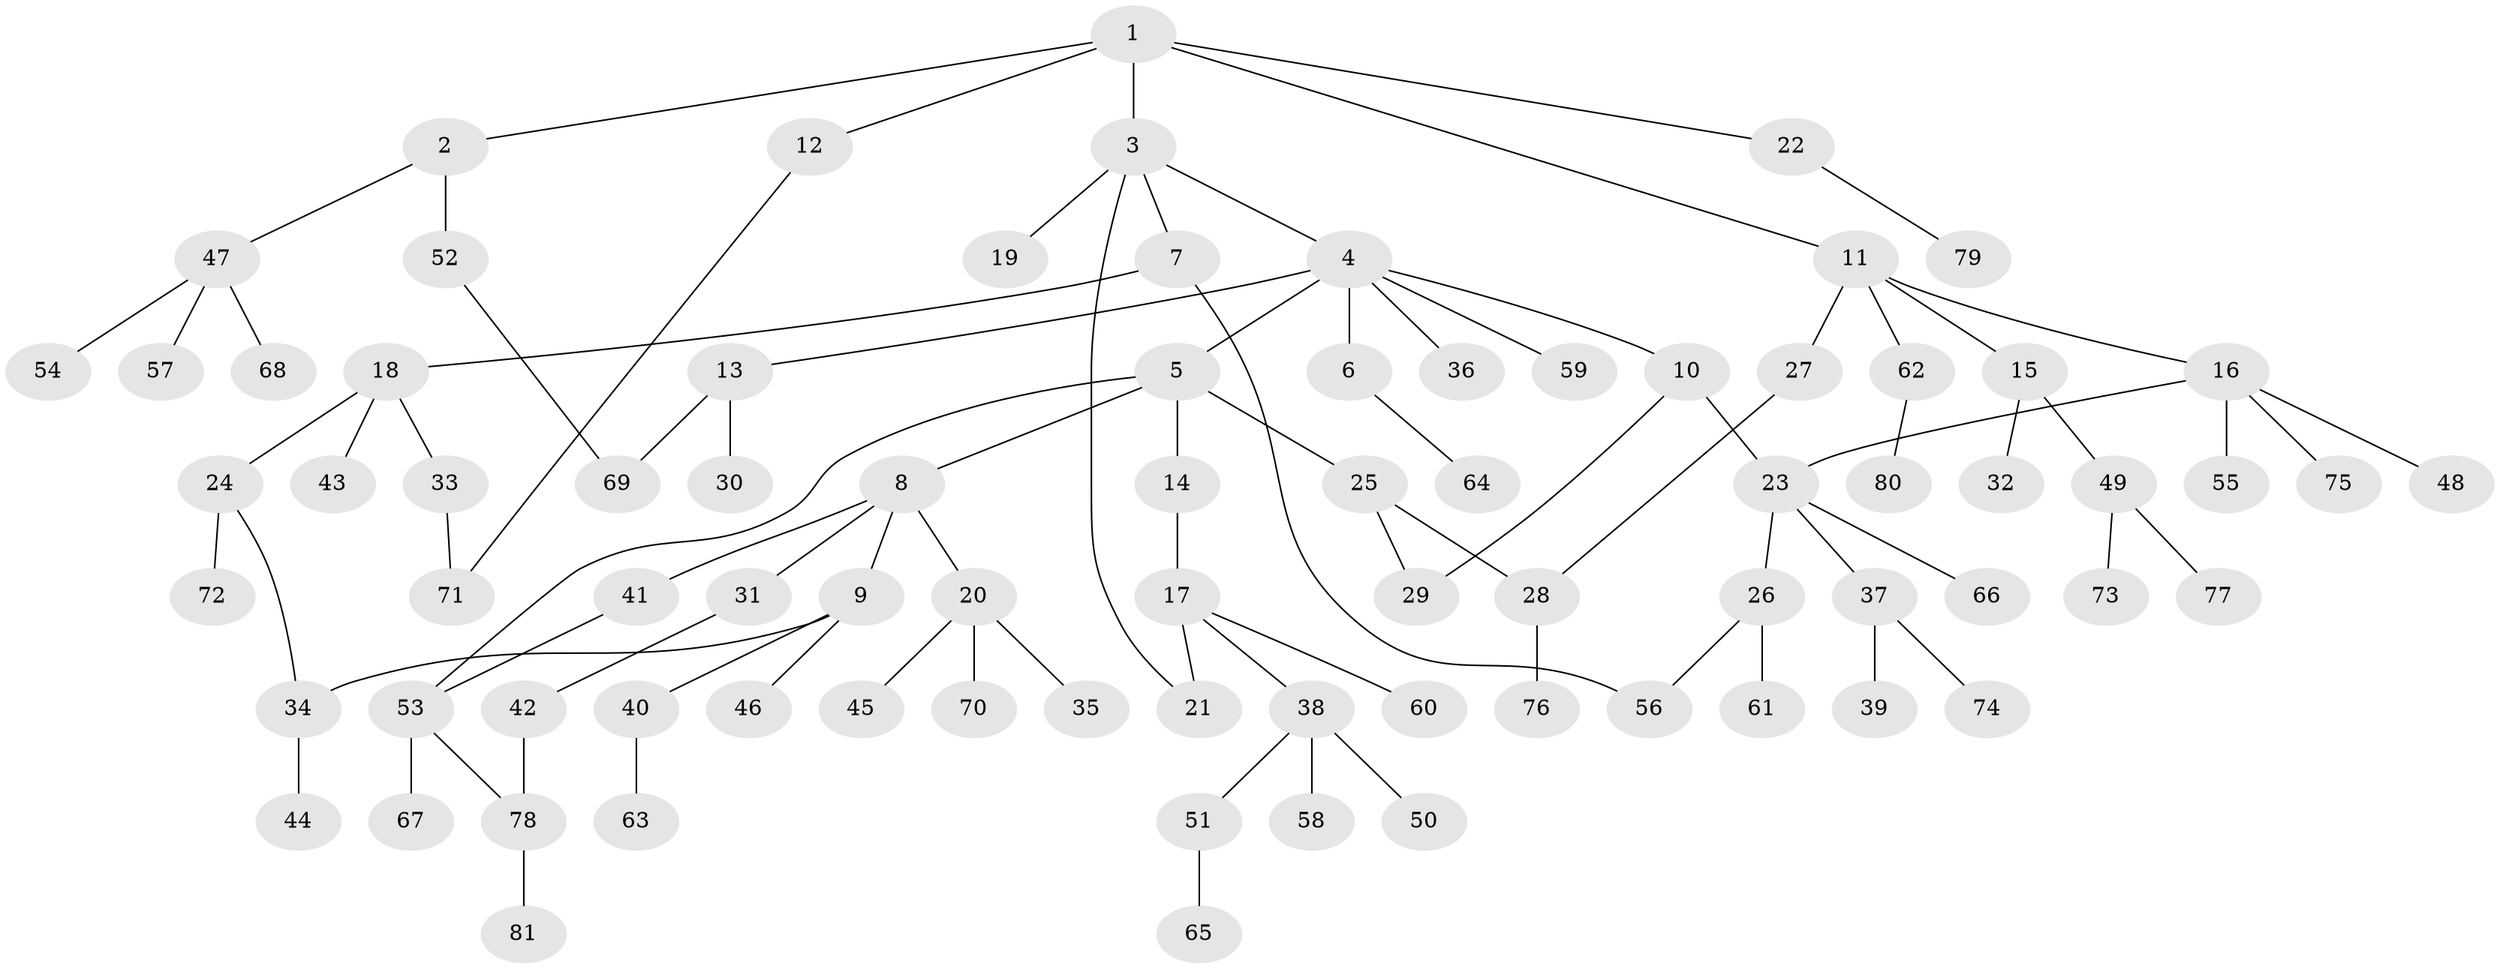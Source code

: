 // Generated by graph-tools (version 1.1) at 2025/13/03/09/25 04:13:30]
// undirected, 81 vertices, 90 edges
graph export_dot {
graph [start="1"]
  node [color=gray90,style=filled];
  1;
  2;
  3;
  4;
  5;
  6;
  7;
  8;
  9;
  10;
  11;
  12;
  13;
  14;
  15;
  16;
  17;
  18;
  19;
  20;
  21;
  22;
  23;
  24;
  25;
  26;
  27;
  28;
  29;
  30;
  31;
  32;
  33;
  34;
  35;
  36;
  37;
  38;
  39;
  40;
  41;
  42;
  43;
  44;
  45;
  46;
  47;
  48;
  49;
  50;
  51;
  52;
  53;
  54;
  55;
  56;
  57;
  58;
  59;
  60;
  61;
  62;
  63;
  64;
  65;
  66;
  67;
  68;
  69;
  70;
  71;
  72;
  73;
  74;
  75;
  76;
  77;
  78;
  79;
  80;
  81;
  1 -- 2;
  1 -- 3;
  1 -- 11;
  1 -- 12;
  1 -- 22;
  2 -- 47;
  2 -- 52;
  3 -- 4;
  3 -- 7;
  3 -- 19;
  3 -- 21;
  4 -- 5;
  4 -- 6;
  4 -- 10;
  4 -- 13;
  4 -- 36;
  4 -- 59;
  5 -- 8;
  5 -- 14;
  5 -- 25;
  5 -- 53;
  6 -- 64;
  7 -- 18;
  7 -- 56;
  8 -- 9;
  8 -- 20;
  8 -- 31;
  8 -- 41;
  9 -- 34;
  9 -- 40;
  9 -- 46;
  10 -- 29;
  10 -- 23;
  11 -- 15;
  11 -- 16;
  11 -- 27;
  11 -- 62;
  12 -- 71;
  13 -- 30;
  13 -- 69;
  14 -- 17;
  15 -- 32;
  15 -- 49;
  16 -- 23;
  16 -- 48;
  16 -- 55;
  16 -- 75;
  17 -- 38;
  17 -- 60;
  17 -- 21;
  18 -- 24;
  18 -- 33;
  18 -- 43;
  20 -- 35;
  20 -- 45;
  20 -- 70;
  22 -- 79;
  23 -- 26;
  23 -- 37;
  23 -- 66;
  24 -- 72;
  24 -- 34;
  25 -- 29;
  25 -- 28;
  26 -- 61;
  26 -- 56;
  27 -- 28;
  28 -- 76;
  31 -- 42;
  33 -- 71;
  34 -- 44;
  37 -- 39;
  37 -- 74;
  38 -- 50;
  38 -- 51;
  38 -- 58;
  40 -- 63;
  41 -- 53;
  42 -- 78;
  47 -- 54;
  47 -- 57;
  47 -- 68;
  49 -- 73;
  49 -- 77;
  51 -- 65;
  52 -- 69;
  53 -- 67;
  53 -- 78;
  62 -- 80;
  78 -- 81;
}

